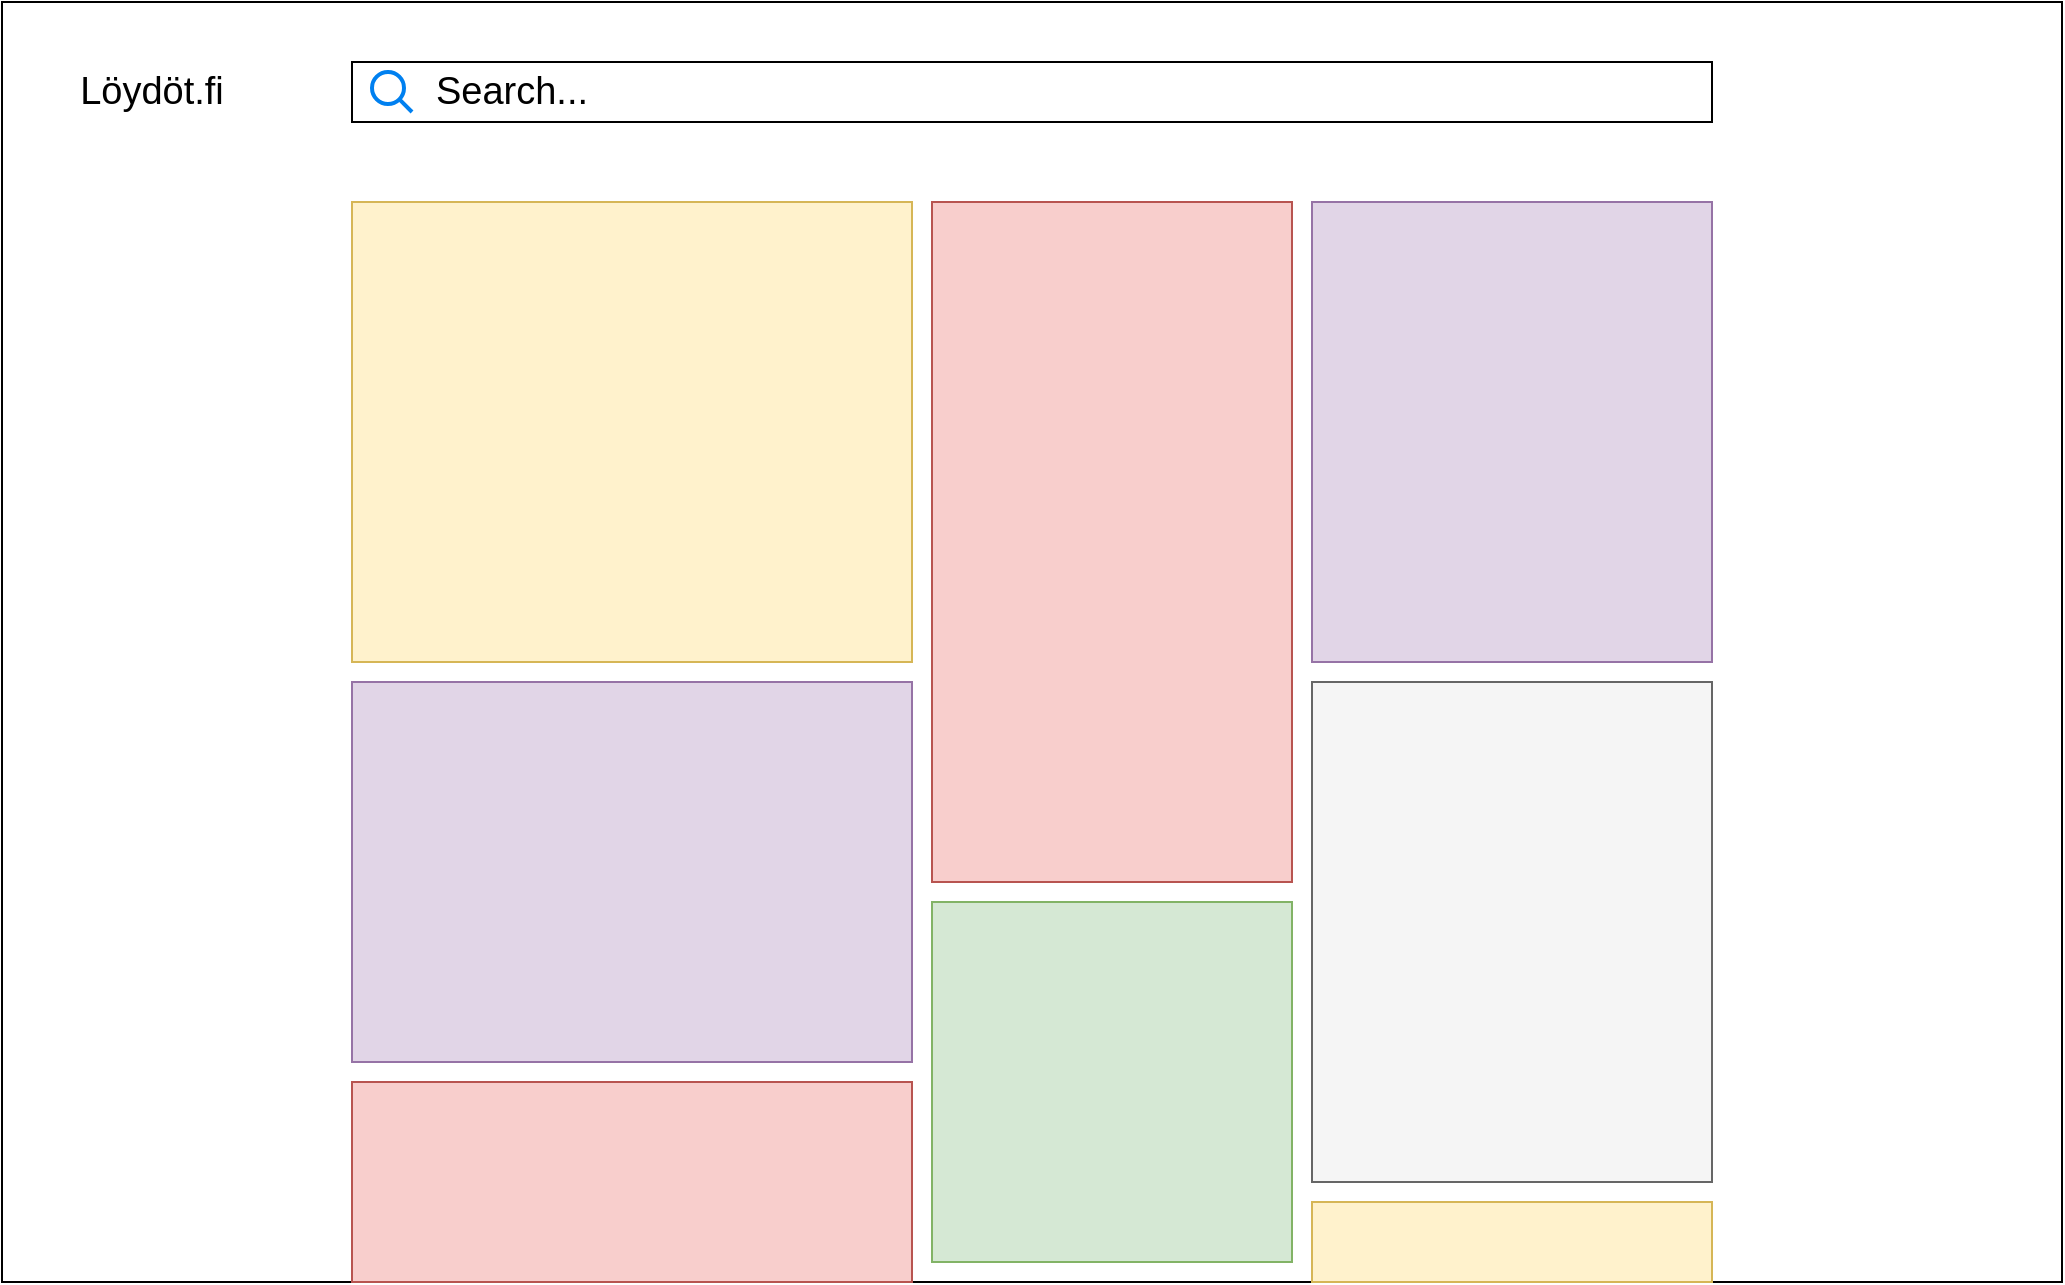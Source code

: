 <mxfile version="12.7.3" type="device" pages="4"><diagram id="wwPdliTLv_IJzdeY-DOH" name="frontpage"><mxGraphModel dx="2249" dy="762" grid="1" gridSize="10" guides="1" tooltips="1" connect="1" arrows="1" fold="1" page="1" pageScale="1" pageWidth="827" pageHeight="1169" math="0" shadow="0"><root><mxCell id="0"/><mxCell id="1" parent="0"/><mxCell id="FYkB-WN73p0CQDCyUC8L-1" value="" style="rounded=0;whiteSpace=wrap;html=1;" vertex="1" parent="1"><mxGeometry x="-225" y="80" width="1030" height="640" as="geometry"/></mxCell><mxCell id="FYkB-WN73p0CQDCyUC8L-2" value="" style="rounded=0;whiteSpace=wrap;html=1;" vertex="1" parent="1"><mxGeometry x="-50" y="110" width="680" height="30" as="geometry"/></mxCell><mxCell id="FYkB-WN73p0CQDCyUC8L-3" value="Löydöt.fi" style="text;html=1;strokeColor=none;fillColor=none;align=center;verticalAlign=middle;whiteSpace=wrap;rounded=0;fontSize=19;" vertex="1" parent="1"><mxGeometry x="-190" y="105" width="80" height="40" as="geometry"/></mxCell><mxCell id="FYkB-WN73p0CQDCyUC8L-5" value="" style="html=1;verticalLabelPosition=bottom;align=center;labelBackgroundColor=#ffffff;verticalAlign=top;strokeWidth=2;strokeColor=#0080F0;shadow=0;dashed=0;shape=mxgraph.ios7.icons.looking_glass;fontSize=19;" vertex="1" parent="1"><mxGeometry x="-40" y="115" width="20" height="20" as="geometry"/></mxCell><mxCell id="FYkB-WN73p0CQDCyUC8L-6" value="" style="rounded=0;whiteSpace=wrap;html=1;fontSize=19;fillColor=#fff2cc;strokeColor=#d6b656;" vertex="1" parent="1"><mxGeometry x="-50" y="180" width="280" height="230" as="geometry"/></mxCell><mxCell id="FYkB-WN73p0CQDCyUC8L-7" value="" style="rounded=0;whiteSpace=wrap;html=1;fontSize=19;fillColor=#f8cecc;strokeColor=#b85450;" vertex="1" parent="1"><mxGeometry x="240" y="180" width="180" height="340" as="geometry"/></mxCell><mxCell id="FYkB-WN73p0CQDCyUC8L-8" value="" style="rounded=0;whiteSpace=wrap;html=1;fontSize=19;fillColor=#e1d5e7;strokeColor=#9673a6;" vertex="1" parent="1"><mxGeometry x="430" y="180" width="200" height="230" as="geometry"/></mxCell><mxCell id="FYkB-WN73p0CQDCyUC8L-9" value="" style="rounded=0;whiteSpace=wrap;html=1;fontSize=19;fillColor=#e1d5e7;strokeColor=#9673a6;" vertex="1" parent="1"><mxGeometry x="-50" y="420" width="280" height="190" as="geometry"/></mxCell><mxCell id="FYkB-WN73p0CQDCyUC8L-10" value="" style="rounded=0;whiteSpace=wrap;html=1;fontSize=19;fillColor=#d5e8d4;strokeColor=#82b366;" vertex="1" parent="1"><mxGeometry x="240" y="530" width="180" height="180" as="geometry"/></mxCell><mxCell id="FYkB-WN73p0CQDCyUC8L-11" value="" style="rounded=0;whiteSpace=wrap;html=1;fontSize=19;fillColor=#f5f5f5;strokeColor=#666666;fontColor=#333333;" vertex="1" parent="1"><mxGeometry x="430" y="420" width="200" height="250" as="geometry"/></mxCell><mxCell id="FYkB-WN73p0CQDCyUC8L-12" value="" style="rounded=0;whiteSpace=wrap;html=1;fontSize=19;fillColor=#f8cecc;strokeColor=#b85450;" vertex="1" parent="1"><mxGeometry x="-50" y="620" width="280" height="100" as="geometry"/></mxCell><mxCell id="FYkB-WN73p0CQDCyUC8L-13" value="" style="rounded=0;whiteSpace=wrap;html=1;fontSize=19;fillColor=#fff2cc;strokeColor=#d6b656;" vertex="1" parent="1"><mxGeometry x="430" y="680" width="200" height="40" as="geometry"/></mxCell><mxCell id="FYkB-WN73p0CQDCyUC8L-14" value="Search..." style="text;html=1;strokeColor=none;fillColor=none;align=center;verticalAlign=middle;whiteSpace=wrap;rounded=0;fontSize=19;" vertex="1" parent="1"><mxGeometry x="-10" y="115" width="80" height="20" as="geometry"/></mxCell></root></mxGraphModel></diagram><diagram id="dAeOysqgSJvQj2VVq13Q" name="item"><mxGraphModel dx="2249" dy="762" grid="1" gridSize="10" guides="1" tooltips="1" connect="1" arrows="1" fold="1" page="1" pageScale="1" pageWidth="827" pageHeight="1169" math="0" shadow="0"><root><mxCell id="7GWEOPjpBUtfOKhIeirc-0"/><mxCell id="7GWEOPjpBUtfOKhIeirc-1" parent="7GWEOPjpBUtfOKhIeirc-0"/><mxCell id="UjZFB9FHRtZScn0rqcmN-0" value="" style="rounded=0;whiteSpace=wrap;html=1;" vertex="1" parent="7GWEOPjpBUtfOKhIeirc-1"><mxGeometry x="-225" y="80" width="1030" height="640" as="geometry"/></mxCell><mxCell id="UjZFB9FHRtZScn0rqcmN-2" value="Löydöt.fi" style="text;html=1;strokeColor=none;fillColor=none;align=center;verticalAlign=middle;whiteSpace=wrap;rounded=0;fontSize=19;" vertex="1" parent="7GWEOPjpBUtfOKhIeirc-1"><mxGeometry x="-190" y="105" width="80" height="40" as="geometry"/></mxCell><mxCell id="UjZFB9FHRtZScn0rqcmN-4" value="" style="rounded=0;whiteSpace=wrap;html=1;fontSize=19;fillColor=#fff2cc;strokeColor=#d6b656;" vertex="1" parent="7GWEOPjpBUtfOKhIeirc-1"><mxGeometry x="-50" y="150" width="680" height="550" as="geometry"/></mxCell><mxCell id="UjZFB9FHRtZScn0rqcmN-16" value="" style="rounded=0;whiteSpace=wrap;html=1;fontSize=19;" vertex="1" parent="7GWEOPjpBUtfOKhIeirc-1"><mxGeometry x="-50" y="490" width="680" height="210" as="geometry"/></mxCell><mxCell id="UjZFB9FHRtZScn0rqcmN-17" value="" style="shape=image;html=1;verticalAlign=top;verticalLabelPosition=bottom;labelBackgroundColor=#ffffff;imageAspect=0;aspect=fixed;image=https://cdn2.iconfinder.com/data/icons/pittogrammi/142/32-128.png;fontSize=19;" vertex="1" parent="7GWEOPjpBUtfOKhIeirc-1"><mxGeometry x="200" y="220" width="180" height="180" as="geometry"/></mxCell><mxCell id="UjZFB9FHRtZScn0rqcmN-18" value="&lt;h1&gt;Heading&lt;/h1&gt;&lt;p&gt;Lorem ipsum dolor sit amet, consectetur adipisicing elit, sed do eiusmod tempor incididunt ut labore et dolore magna aliqua.&lt;/p&gt;" style="text;html=1;strokeColor=none;fillColor=none;spacing=5;spacingTop=-20;whiteSpace=wrap;overflow=hidden;rounded=0;fontSize=19;" vertex="1" parent="7GWEOPjpBUtfOKhIeirc-1"><mxGeometry x="-40" y="500" width="430" height="180" as="geometry"/></mxCell><mxCell id="UjZFB9FHRtZScn0rqcmN-19" value="Buy" style="rounded=1;whiteSpace=wrap;html=1;fontSize=19;fillColor=#d5e8d4;strokeColor=#82b366;" vertex="1" parent="7GWEOPjpBUtfOKhIeirc-1"><mxGeometry x="414" y="585" width="190" height="30" as="geometry"/></mxCell><mxCell id="UjZFB9FHRtZScn0rqcmN-21" value="Price: 12€" style="text;html=1;strokeColor=none;fillColor=none;align=right;verticalAlign=middle;whiteSpace=wrap;rounded=0;fontSize=38;" vertex="1" parent="7GWEOPjpBUtfOKhIeirc-1"><mxGeometry x="416" y="510" width="196" height="50" as="geometry"/></mxCell><mxCell id="UjZFB9FHRtZScn0rqcmN-22" value="Atlassian / Atlassian Connect / atlassian-connect-js-extra" style="fillColor=none;strokeColor=none;html=1;fontColor=#596780;align=left;verticalAlign=middle;whiteSpace=wrap;fontSize=12;fontStyle=0" vertex="1" parent="7GWEOPjpBUtfOKhIeirc-1"><mxGeometry x="-70" y="113" width="330" height="25" as="geometry"/></mxCell><mxCell id="UjZFB9FHRtZScn0rqcmN-23" value="Go back" style="rounded=1;whiteSpace=wrap;html=1;fontSize=19;fillColor=#f8cecc;strokeColor=#b85450;" vertex="1" parent="7GWEOPjpBUtfOKhIeirc-1"><mxGeometry x="414" y="630" width="190" height="30" as="geometry"/></mxCell></root></mxGraphModel></diagram><diagram id="LOjKgW9nDwYsWfmpChD6" name="admin"><mxGraphModel dx="1422" dy="713" grid="1" gridSize="10" guides="1" tooltips="1" connect="1" arrows="1" fold="1" page="1" pageScale="1" pageWidth="827" pageHeight="1169" math="0" shadow="0"><root><mxCell id="RPt3XuspC7R64YuOWBE1-0"/><mxCell id="RPt3XuspC7R64YuOWBE1-1" parent="RPt3XuspC7R64YuOWBE1-0"/><mxCell id="hHg8l00SaRgg7Hffs8oi-0" value="" style="rounded=0;whiteSpace=wrap;html=1;fontSize=38;align=right;" vertex="1" parent="RPt3XuspC7R64YuOWBE1-1"><mxGeometry x="80" y="170" width="750" height="490" as="geometry"/></mxCell><mxCell id="hHg8l00SaRgg7Hffs8oi-1" value="" style="rounded=0;whiteSpace=wrap;html=1;fontSize=38;align=right;fillColor=#f8cecc;strokeColor=#b85450;" vertex="1" parent="RPt3XuspC7R64YuOWBE1-1"><mxGeometry x="80" y="170" width="70" height="490" as="geometry"/></mxCell><mxCell id="hHg8l00SaRgg7Hffs8oi-2" value="" style="rounded=0;whiteSpace=wrap;html=1;fontSize=38;align=right;fillColor=#f8cecc;strokeColor=#b85450;" vertex="1" parent="RPt3XuspC7R64YuOWBE1-1"><mxGeometry x="80" y="170" width="750" height="20" as="geometry"/></mxCell><mxCell id="hHg8l00SaRgg7Hffs8oi-3" value="" style="rounded=0;whiteSpace=wrap;html=1;fillColor=#dae8fc;fontSize=38;align=right;strokeColor=#6c8ebf;" vertex="1" parent="RPt3XuspC7R64YuOWBE1-1"><mxGeometry x="190" y="220" width="610" height="410" as="geometry"/></mxCell><mxCell id="hHg8l00SaRgg7Hffs8oi-4" value="" style="rounded=0;whiteSpace=wrap;html=1;fillColor=#e1d5e7;fontSize=38;align=right;strokeColor=#9673a6;" vertex="1" parent="RPt3XuspC7R64YuOWBE1-1"><mxGeometry x="205" y="240" width="580" height="40" as="geometry"/></mxCell><mxCell id="hHg8l00SaRgg7Hffs8oi-7" value="" style="rounded=0;whiteSpace=wrap;html=1;fillColor=#e1d5e7;fontSize=38;align=right;strokeColor=#9673a6;" vertex="1" parent="RPt3XuspC7R64YuOWBE1-1"><mxGeometry x="205" y="290" width="580" height="40" as="geometry"/></mxCell><mxCell id="hHg8l00SaRgg7Hffs8oi-8" value="" style="rounded=0;whiteSpace=wrap;html=1;fillColor=#e1d5e7;fontSize=38;align=right;strokeColor=#9673a6;" vertex="1" parent="RPt3XuspC7R64YuOWBE1-1"><mxGeometry x="205" y="340" width="580" height="40" as="geometry"/></mxCell><mxCell id="hHg8l00SaRgg7Hffs8oi-9" value="" style="rounded=0;whiteSpace=wrap;html=1;fillColor=#e1d5e7;fontSize=38;align=right;strokeColor=#9673a6;" vertex="1" parent="RPt3XuspC7R64YuOWBE1-1"><mxGeometry x="205" y="390" width="580" height="40" as="geometry"/></mxCell><mxCell id="hHg8l00SaRgg7Hffs8oi-10" value="" style="rounded=0;whiteSpace=wrap;html=1;fillColor=#e1d5e7;fontSize=38;align=right;strokeColor=#9673a6;" vertex="1" parent="RPt3XuspC7R64YuOWBE1-1"><mxGeometry x="205" y="440" width="580" height="40" as="geometry"/></mxCell><mxCell id="hHg8l00SaRgg7Hffs8oi-11" value="" style="rounded=0;whiteSpace=wrap;html=1;fillColor=#e1d5e7;fontSize=38;align=right;strokeColor=#9673a6;" vertex="1" parent="RPt3XuspC7R64YuOWBE1-1"><mxGeometry x="205" y="490" width="580" height="40" as="geometry"/></mxCell><mxCell id="hHg8l00SaRgg7Hffs8oi-12" value="Admin" style="text;html=1;strokeColor=none;fillColor=none;align=center;verticalAlign=middle;whiteSpace=wrap;rounded=0;fontSize=19;" vertex="1" parent="RPt3XuspC7R64YuOWBE1-1"><mxGeometry x="90" y="180" width="50" as="geometry"/></mxCell><mxCell id="hHg8l00SaRgg7Hffs8oi-13" value="" style="outlineConnect=0;fontColor=#232F3E;gradientColor=none;fillColor=#D05C17;strokeColor=none;dashed=0;verticalLabelPosition=bottom;verticalAlign=top;align=center;html=1;fontSize=12;fontStyle=0;aspect=fixed;pointerEvents=1;shape=mxgraph.aws4.container_registry_image;" vertex="1" parent="RPt3XuspC7R64YuOWBE1-1"><mxGeometry x="210" y="245" width="30" height="30" as="geometry"/></mxCell><mxCell id="hHg8l00SaRgg7Hffs8oi-16" value="Preview" style="rounded=1;whiteSpace=wrap;html=1;fontSize=19;align=center;fillColor=#dae8fc;strokeColor=#6c8ebf;" vertex="1" parent="RPt3XuspC7R64YuOWBE1-1"><mxGeometry x="250" y="245" width="76" height="30" as="geometry"/></mxCell><mxCell id="hHg8l00SaRgg7Hffs8oi-17" value="Approve" style="rounded=1;whiteSpace=wrap;html=1;fontSize=19;align=center;fillColor=#d5e8d4;strokeColor=#82b366;" vertex="1" parent="RPt3XuspC7R64YuOWBE1-1"><mxGeometry x="610" y="245" width="80" height="30" as="geometry"/></mxCell><mxCell id="hHg8l00SaRgg7Hffs8oi-18" value="Deny" style="rounded=1;whiteSpace=wrap;html=1;fontSize=19;align=center;fillColor=#f8cecc;strokeColor=#b85450;" vertex="1" parent="RPt3XuspC7R64YuOWBE1-1"><mxGeometry x="700" y="245" width="80" height="30" as="geometry"/></mxCell><mxCell id="hHg8l00SaRgg7Hffs8oi-19" value="Approve" style="rounded=1;whiteSpace=wrap;html=1;fontSize=19;align=center;fillColor=#d5e8d4;strokeColor=#82b366;" vertex="1" parent="RPt3XuspC7R64YuOWBE1-1"><mxGeometry x="610" y="245" width="80" height="30" as="geometry"/></mxCell><mxCell id="hHg8l00SaRgg7Hffs8oi-22" value="" style="outlineConnect=0;fontColor=#232F3E;gradientColor=none;fillColor=#D05C17;strokeColor=none;dashed=0;verticalLabelPosition=bottom;verticalAlign=top;align=center;html=1;fontSize=12;fontStyle=0;aspect=fixed;pointerEvents=1;shape=mxgraph.aws4.container_registry_image;" vertex="1" parent="RPt3XuspC7R64YuOWBE1-1"><mxGeometry x="210" y="295" width="30" height="30" as="geometry"/></mxCell><mxCell id="hHg8l00SaRgg7Hffs8oi-23" value="Preview" style="rounded=1;whiteSpace=wrap;html=1;fontSize=19;align=center;fillColor=#dae8fc;strokeColor=#6c8ebf;" vertex="1" parent="RPt3XuspC7R64YuOWBE1-1"><mxGeometry x="250" y="295" width="76" height="30" as="geometry"/></mxCell><mxCell id="hHg8l00SaRgg7Hffs8oi-24" value="Deny" style="rounded=1;whiteSpace=wrap;html=1;fontSize=19;align=center;fillColor=#f8cecc;strokeColor=#b85450;" vertex="1" parent="RPt3XuspC7R64YuOWBE1-1"><mxGeometry x="700" y="295" width="80" height="30" as="geometry"/></mxCell><mxCell id="hHg8l00SaRgg7Hffs8oi-25" value="Approve" style="rounded=1;whiteSpace=wrap;html=1;fontSize=19;align=center;fillColor=#d5e8d4;strokeColor=#82b366;" vertex="1" parent="RPt3XuspC7R64YuOWBE1-1"><mxGeometry x="610" y="295" width="80" height="30" as="geometry"/></mxCell><mxCell id="hHg8l00SaRgg7Hffs8oi-26" value="" style="outlineConnect=0;fontColor=#232F3E;gradientColor=none;fillColor=#D05C17;strokeColor=none;dashed=0;verticalLabelPosition=bottom;verticalAlign=top;align=center;html=1;fontSize=12;fontStyle=0;aspect=fixed;pointerEvents=1;shape=mxgraph.aws4.container_registry_image;" vertex="1" parent="RPt3XuspC7R64YuOWBE1-1"><mxGeometry x="210" y="345" width="30" height="30" as="geometry"/></mxCell><mxCell id="hHg8l00SaRgg7Hffs8oi-27" value="Preview" style="rounded=1;whiteSpace=wrap;html=1;fontSize=19;align=center;fillColor=#dae8fc;strokeColor=#6c8ebf;" vertex="1" parent="RPt3XuspC7R64YuOWBE1-1"><mxGeometry x="250" y="345" width="76" height="30" as="geometry"/></mxCell><mxCell id="hHg8l00SaRgg7Hffs8oi-28" value="Deny" style="rounded=1;whiteSpace=wrap;html=1;fontSize=19;align=center;fillColor=#f8cecc;strokeColor=#b85450;" vertex="1" parent="RPt3XuspC7R64YuOWBE1-1"><mxGeometry x="700" y="345" width="80" height="30" as="geometry"/></mxCell><mxCell id="hHg8l00SaRgg7Hffs8oi-29" value="Approve" style="rounded=1;whiteSpace=wrap;html=1;fontSize=19;align=center;fillColor=#d5e8d4;strokeColor=#82b366;" vertex="1" parent="RPt3XuspC7R64YuOWBE1-1"><mxGeometry x="610" y="345" width="80" height="30" as="geometry"/></mxCell><mxCell id="hHg8l00SaRgg7Hffs8oi-30" value="" style="outlineConnect=0;fontColor=#232F3E;gradientColor=none;fillColor=#D05C17;strokeColor=none;dashed=0;verticalLabelPosition=bottom;verticalAlign=top;align=center;html=1;fontSize=12;fontStyle=0;aspect=fixed;pointerEvents=1;shape=mxgraph.aws4.container_registry_image;" vertex="1" parent="RPt3XuspC7R64YuOWBE1-1"><mxGeometry x="210" y="395" width="30" height="30" as="geometry"/></mxCell><mxCell id="hHg8l00SaRgg7Hffs8oi-31" value="Preview" style="rounded=1;whiteSpace=wrap;html=1;fontSize=19;align=center;fillColor=#dae8fc;strokeColor=#6c8ebf;" vertex="1" parent="RPt3XuspC7R64YuOWBE1-1"><mxGeometry x="250" y="395" width="76" height="30" as="geometry"/></mxCell><mxCell id="hHg8l00SaRgg7Hffs8oi-32" value="Deny" style="rounded=1;whiteSpace=wrap;html=1;fontSize=19;align=center;fillColor=#f8cecc;strokeColor=#b85450;" vertex="1" parent="RPt3XuspC7R64YuOWBE1-1"><mxGeometry x="700" y="395" width="80" height="30" as="geometry"/></mxCell><mxCell id="hHg8l00SaRgg7Hffs8oi-33" value="Approve" style="rounded=1;whiteSpace=wrap;html=1;fontSize=19;align=center;fillColor=#d5e8d4;strokeColor=#82b366;" vertex="1" parent="RPt3XuspC7R64YuOWBE1-1"><mxGeometry x="610" y="395" width="80" height="30" as="geometry"/></mxCell><mxCell id="hHg8l00SaRgg7Hffs8oi-34" value="" style="outlineConnect=0;fontColor=#232F3E;gradientColor=none;fillColor=#D05C17;strokeColor=none;dashed=0;verticalLabelPosition=bottom;verticalAlign=top;align=center;html=1;fontSize=12;fontStyle=0;aspect=fixed;pointerEvents=1;shape=mxgraph.aws4.container_registry_image;" vertex="1" parent="RPt3XuspC7R64YuOWBE1-1"><mxGeometry x="209" y="445" width="30" height="30" as="geometry"/></mxCell><mxCell id="hHg8l00SaRgg7Hffs8oi-35" value="Preview" style="rounded=1;whiteSpace=wrap;html=1;fontSize=19;align=center;fillColor=#dae8fc;strokeColor=#6c8ebf;" vertex="1" parent="RPt3XuspC7R64YuOWBE1-1"><mxGeometry x="249" y="445" width="76" height="30" as="geometry"/></mxCell><mxCell id="hHg8l00SaRgg7Hffs8oi-36" value="Deny" style="rounded=1;whiteSpace=wrap;html=1;fontSize=19;align=center;fillColor=#f8cecc;strokeColor=#b85450;" vertex="1" parent="RPt3XuspC7R64YuOWBE1-1"><mxGeometry x="699" y="445" width="80" height="30" as="geometry"/></mxCell><mxCell id="hHg8l00SaRgg7Hffs8oi-37" value="Approve" style="rounded=1;whiteSpace=wrap;html=1;fontSize=19;align=center;fillColor=#d5e8d4;strokeColor=#82b366;" vertex="1" parent="RPt3XuspC7R64YuOWBE1-1"><mxGeometry x="609" y="445" width="80" height="30" as="geometry"/></mxCell><mxCell id="hHg8l00SaRgg7Hffs8oi-38" value="" style="outlineConnect=0;fontColor=#232F3E;gradientColor=none;fillColor=#D05C17;strokeColor=none;dashed=0;verticalLabelPosition=bottom;verticalAlign=top;align=center;html=1;fontSize=12;fontStyle=0;aspect=fixed;pointerEvents=1;shape=mxgraph.aws4.container_registry_image;" vertex="1" parent="RPt3XuspC7R64YuOWBE1-1"><mxGeometry x="209" y="495" width="30" height="30" as="geometry"/></mxCell><mxCell id="hHg8l00SaRgg7Hffs8oi-39" value="Preview" style="rounded=1;whiteSpace=wrap;html=1;fontSize=19;align=center;fillColor=#dae8fc;strokeColor=#6c8ebf;" vertex="1" parent="RPt3XuspC7R64YuOWBE1-1"><mxGeometry x="249" y="495" width="76" height="30" as="geometry"/></mxCell><mxCell id="hHg8l00SaRgg7Hffs8oi-40" value="Deny" style="rounded=1;whiteSpace=wrap;html=1;fontSize=19;align=center;fillColor=#f8cecc;strokeColor=#b85450;" vertex="1" parent="RPt3XuspC7R64YuOWBE1-1"><mxGeometry x="699" y="495" width="80" height="30" as="geometry"/></mxCell><mxCell id="hHg8l00SaRgg7Hffs8oi-41" value="Approve" style="rounded=1;whiteSpace=wrap;html=1;fontSize=19;align=center;fillColor=#d5e8d4;strokeColor=#82b366;" vertex="1" parent="RPt3XuspC7R64YuOWBE1-1"><mxGeometry x="609" y="495" width="80" height="30" as="geometry"/></mxCell></root></mxGraphModel></diagram><diagram id="tVXPLnfd-m0DJUbJ9c7w" name="seller"><mxGraphModel dx="1422" dy="762" grid="1" gridSize="10" guides="1" tooltips="1" connect="1" arrows="1" fold="1" page="1" pageScale="1" pageWidth="827" pageHeight="1169" math="0" shadow="0"><root><mxCell id="En7XgzEhuQknyJzEvtRV-0"/><mxCell id="En7XgzEhuQknyJzEvtRV-1" parent="En7XgzEhuQknyJzEvtRV-0"/></root></mxGraphModel></diagram></mxfile>